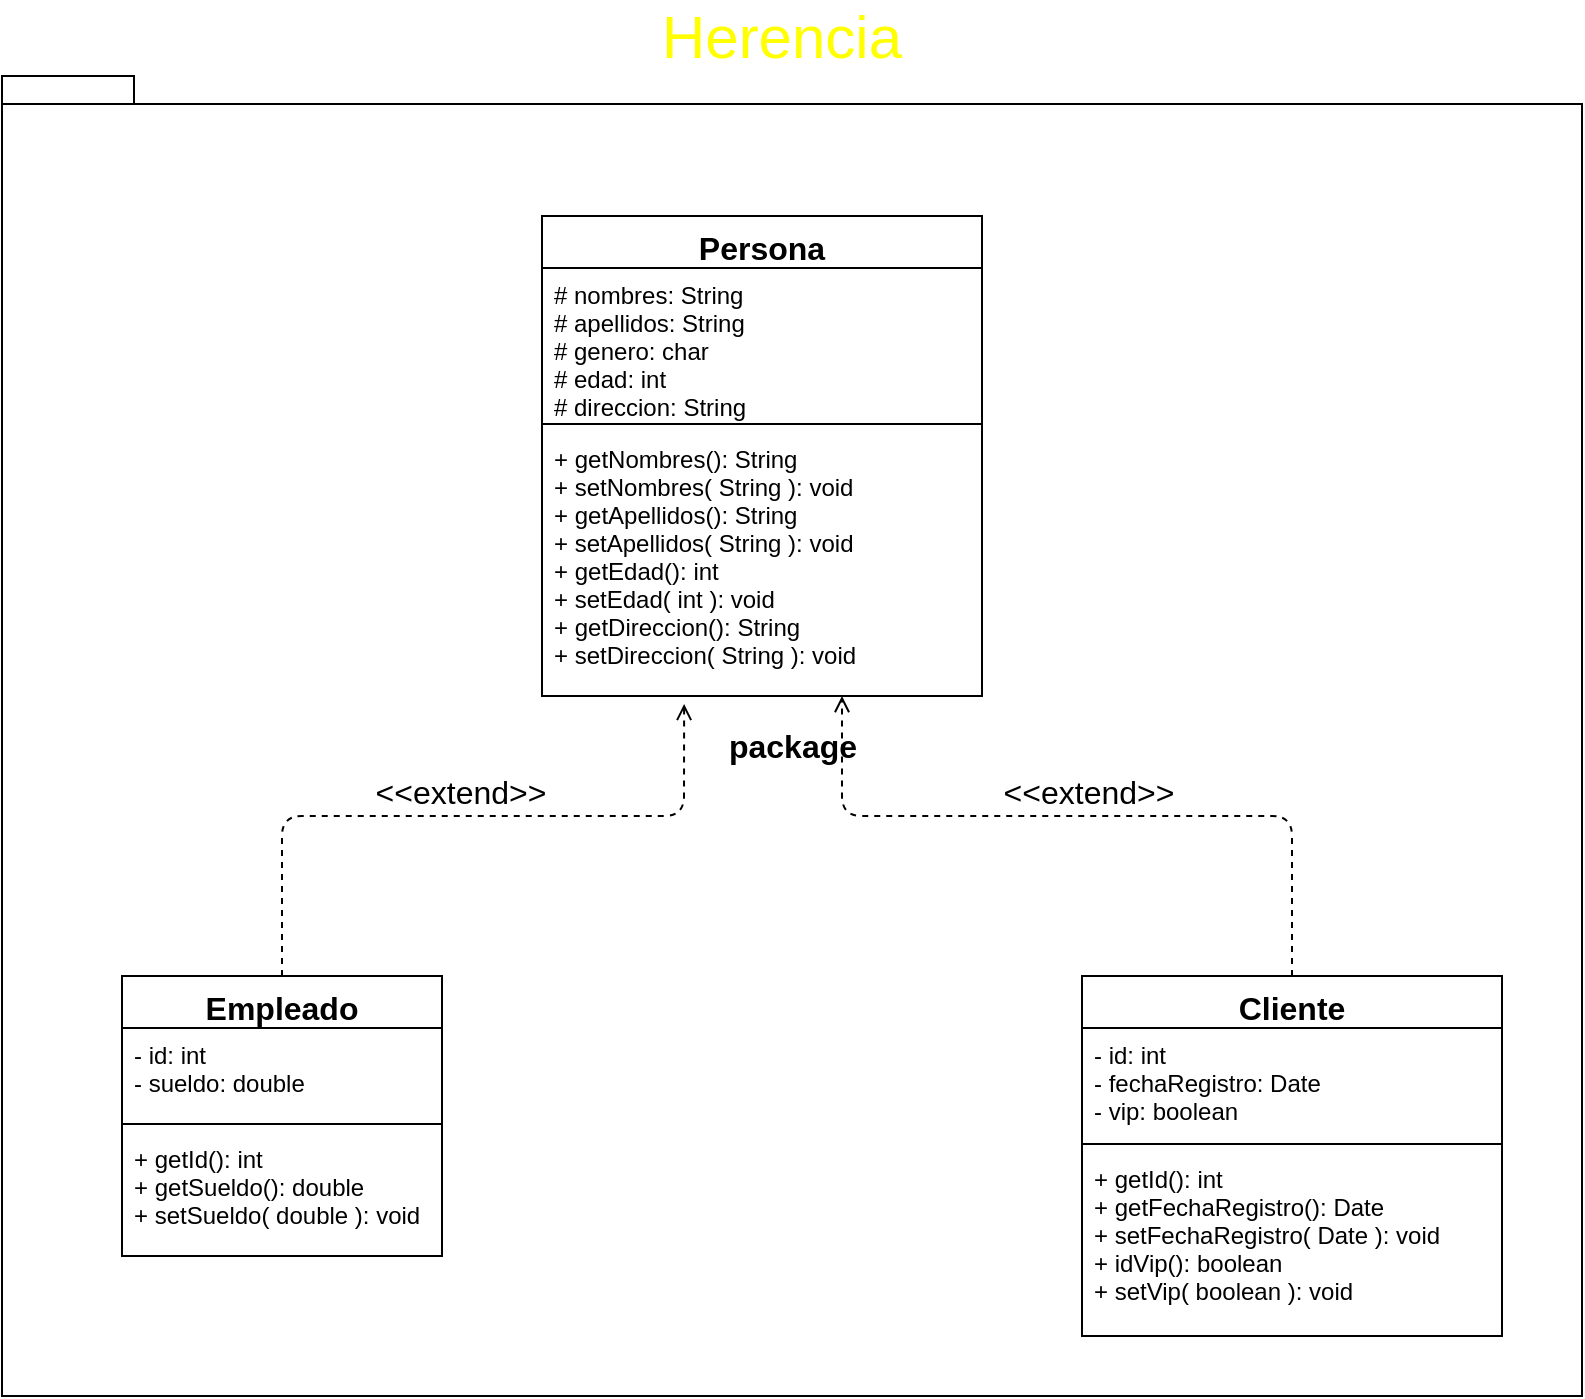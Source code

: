 <mxfile>
    <diagram id="93a7SR_lMoyHzXvchP_u" name="Page-1">
        <mxGraphModel dx="1100" dy="457" grid="1" gridSize="10" guides="1" tooltips="1" connect="1" arrows="1" fold="1" page="1" pageScale="1" pageWidth="850" pageHeight="1100" math="0" shadow="0">
            <root>
                <mxCell id="0"/>
                <mxCell id="1" parent="0"/>
                <mxCell id="20" value="package" style="shape=folder;fontStyle=1;spacingTop=10;tabWidth=40;tabHeight=14;tabPosition=left;html=1;fontSize=16;" vertex="1" parent="1">
                    <mxGeometry x="30" y="100" width="790" height="660" as="geometry"/>
                </mxCell>
                <mxCell id="2" value="Persona" style="swimlane;fontStyle=1;align=center;verticalAlign=top;childLayout=stackLayout;horizontal=1;startSize=26;horizontalStack=0;resizeParent=1;resizeParentMax=0;resizeLast=0;collapsible=1;marginBottom=0;fontSize=16;" vertex="1" parent="1">
                    <mxGeometry x="300" y="170" width="220" height="240" as="geometry"/>
                </mxCell>
                <mxCell id="3" value="# nombres: String&#10;# apellidos: String&#10;# genero: char&#10;# edad: int&#10;# direccion: String" style="text;strokeColor=none;fillColor=none;align=left;verticalAlign=top;spacingLeft=4;spacingRight=4;overflow=hidden;rotatable=0;points=[[0,0.5],[1,0.5]];portConstraint=eastwest;" vertex="1" parent="2">
                    <mxGeometry y="26" width="220" height="74" as="geometry"/>
                </mxCell>
                <mxCell id="4" value="" style="line;strokeWidth=1;fillColor=none;align=left;verticalAlign=middle;spacingTop=-1;spacingLeft=3;spacingRight=3;rotatable=0;labelPosition=right;points=[];portConstraint=eastwest;" vertex="1" parent="2">
                    <mxGeometry y="100" width="220" height="8" as="geometry"/>
                </mxCell>
                <mxCell id="5" value="+ getNombres(): String&#10;+ setNombres( String ): void&#10;+ getApellidos(): String&#10;+ setApellidos( String ): void&#10;+ getEdad(): int&#10;+ setEdad( int ): void&#10;+ getDireccion(): String&#10;+ setDireccion( String ): void" style="text;strokeColor=none;fillColor=none;align=left;verticalAlign=top;spacingLeft=4;spacingRight=4;overflow=hidden;rotatable=0;points=[[0,0.5],[1,0.5]];portConstraint=eastwest;" vertex="1" parent="2">
                    <mxGeometry y="108" width="220" height="132" as="geometry"/>
                </mxCell>
                <mxCell id="6" value="Empleado" style="swimlane;fontStyle=1;align=center;verticalAlign=top;childLayout=stackLayout;horizontal=1;startSize=26;horizontalStack=0;resizeParent=1;resizeParentMax=0;resizeLast=0;collapsible=1;marginBottom=0;fontSize=16;" vertex="1" parent="1">
                    <mxGeometry x="90" y="550" width="160" height="140" as="geometry"/>
                </mxCell>
                <mxCell id="7" value="- id: int&#10;- sueldo: double" style="text;strokeColor=none;fillColor=none;align=left;verticalAlign=top;spacingLeft=4;spacingRight=4;overflow=hidden;rotatable=0;points=[[0,0.5],[1,0.5]];portConstraint=eastwest;" vertex="1" parent="6">
                    <mxGeometry y="26" width="160" height="44" as="geometry"/>
                </mxCell>
                <mxCell id="8" value="" style="line;strokeWidth=1;fillColor=none;align=left;verticalAlign=middle;spacingTop=-1;spacingLeft=3;spacingRight=3;rotatable=0;labelPosition=right;points=[];portConstraint=eastwest;" vertex="1" parent="6">
                    <mxGeometry y="70" width="160" height="8" as="geometry"/>
                </mxCell>
                <mxCell id="9" value="+ getId(): int&#10;+ getSueldo(): double&#10;+ setSueldo( double ): void" style="text;strokeColor=none;fillColor=none;align=left;verticalAlign=top;spacingLeft=4;spacingRight=4;overflow=hidden;rotatable=0;points=[[0,0.5],[1,0.5]];portConstraint=eastwest;" vertex="1" parent="6">
                    <mxGeometry y="78" width="160" height="62" as="geometry"/>
                </mxCell>
                <mxCell id="14" value="Cliente" style="swimlane;fontStyle=1;align=center;verticalAlign=top;childLayout=stackLayout;horizontal=1;startSize=26;horizontalStack=0;resizeParent=1;resizeParentMax=0;resizeLast=0;collapsible=1;marginBottom=0;fontSize=16;" vertex="1" parent="1">
                    <mxGeometry x="570" y="550" width="210" height="180" as="geometry"/>
                </mxCell>
                <mxCell id="15" value="- id: int&#10;- fechaRegistro: Date&#10;- vip: boolean" style="text;strokeColor=none;fillColor=none;align=left;verticalAlign=top;spacingLeft=4;spacingRight=4;overflow=hidden;rotatable=0;points=[[0,0.5],[1,0.5]];portConstraint=eastwest;" vertex="1" parent="14">
                    <mxGeometry y="26" width="210" height="54" as="geometry"/>
                </mxCell>
                <mxCell id="16" value="" style="line;strokeWidth=1;fillColor=none;align=left;verticalAlign=middle;spacingTop=-1;spacingLeft=3;spacingRight=3;rotatable=0;labelPosition=right;points=[];portConstraint=eastwest;" vertex="1" parent="14">
                    <mxGeometry y="80" width="210" height="8" as="geometry"/>
                </mxCell>
                <mxCell id="17" value="+ getId(): int&#10;+ getFechaRegistro(): Date&#10;+ setFechaRegistro( Date ): void&#10;+ idVip(): boolean&#10;+ setVip( boolean ): void" style="text;strokeColor=none;fillColor=none;align=left;verticalAlign=top;spacingLeft=4;spacingRight=4;overflow=hidden;rotatable=0;points=[[0,0.5],[1,0.5]];portConstraint=eastwest;" vertex="1" parent="14">
                    <mxGeometry y="88" width="210" height="92" as="geometry"/>
                </mxCell>
                <mxCell id="18" value="&amp;lt;&amp;lt;extend&amp;gt;&amp;gt;" style="html=1;verticalAlign=bottom;labelBackgroundColor=none;endArrow=open;endFill=0;dashed=1;fontSize=16;exitX=0.5;exitY=0;exitDx=0;exitDy=0;entryX=0.323;entryY=1.03;entryDx=0;entryDy=0;entryPerimeter=0;" edge="1" parent="1" source="6" target="5">
                    <mxGeometry width="160" relative="1" as="geometry">
                        <mxPoint x="310" y="440" as="sourcePoint"/>
                        <mxPoint x="410" y="410" as="targetPoint"/>
                        <Array as="points">
                            <mxPoint x="170" y="470"/>
                            <mxPoint x="371" y="470"/>
                        </Array>
                    </mxGeometry>
                </mxCell>
                <mxCell id="19" value="&amp;lt;&amp;lt;extend&amp;gt;&amp;gt;" style="html=1;verticalAlign=bottom;labelBackgroundColor=none;endArrow=open;endFill=0;dashed=1;fontSize=16;exitX=0.5;exitY=0;exitDx=0;exitDy=0;" edge="1" parent="1" source="14">
                    <mxGeometry width="160" relative="1" as="geometry">
                        <mxPoint x="310" y="550" as="sourcePoint"/>
                        <mxPoint x="450" y="410" as="targetPoint"/>
                        <Array as="points">
                            <mxPoint x="675" y="470"/>
                            <mxPoint x="450" y="470"/>
                        </Array>
                    </mxGeometry>
                </mxCell>
                <mxCell id="21" value="&lt;font style=&quot;font-size: 30px&quot; color=&quot;#ffff00&quot;&gt;Herencia&lt;/font&gt;" style="text;html=1;strokeColor=none;fillColor=none;align=center;verticalAlign=middle;whiteSpace=wrap;rounded=0;fontSize=16;" vertex="1" parent="1">
                    <mxGeometry x="400" y="70" width="40" height="20" as="geometry"/>
                </mxCell>
            </root>
        </mxGraphModel>
    </diagram>
</mxfile>